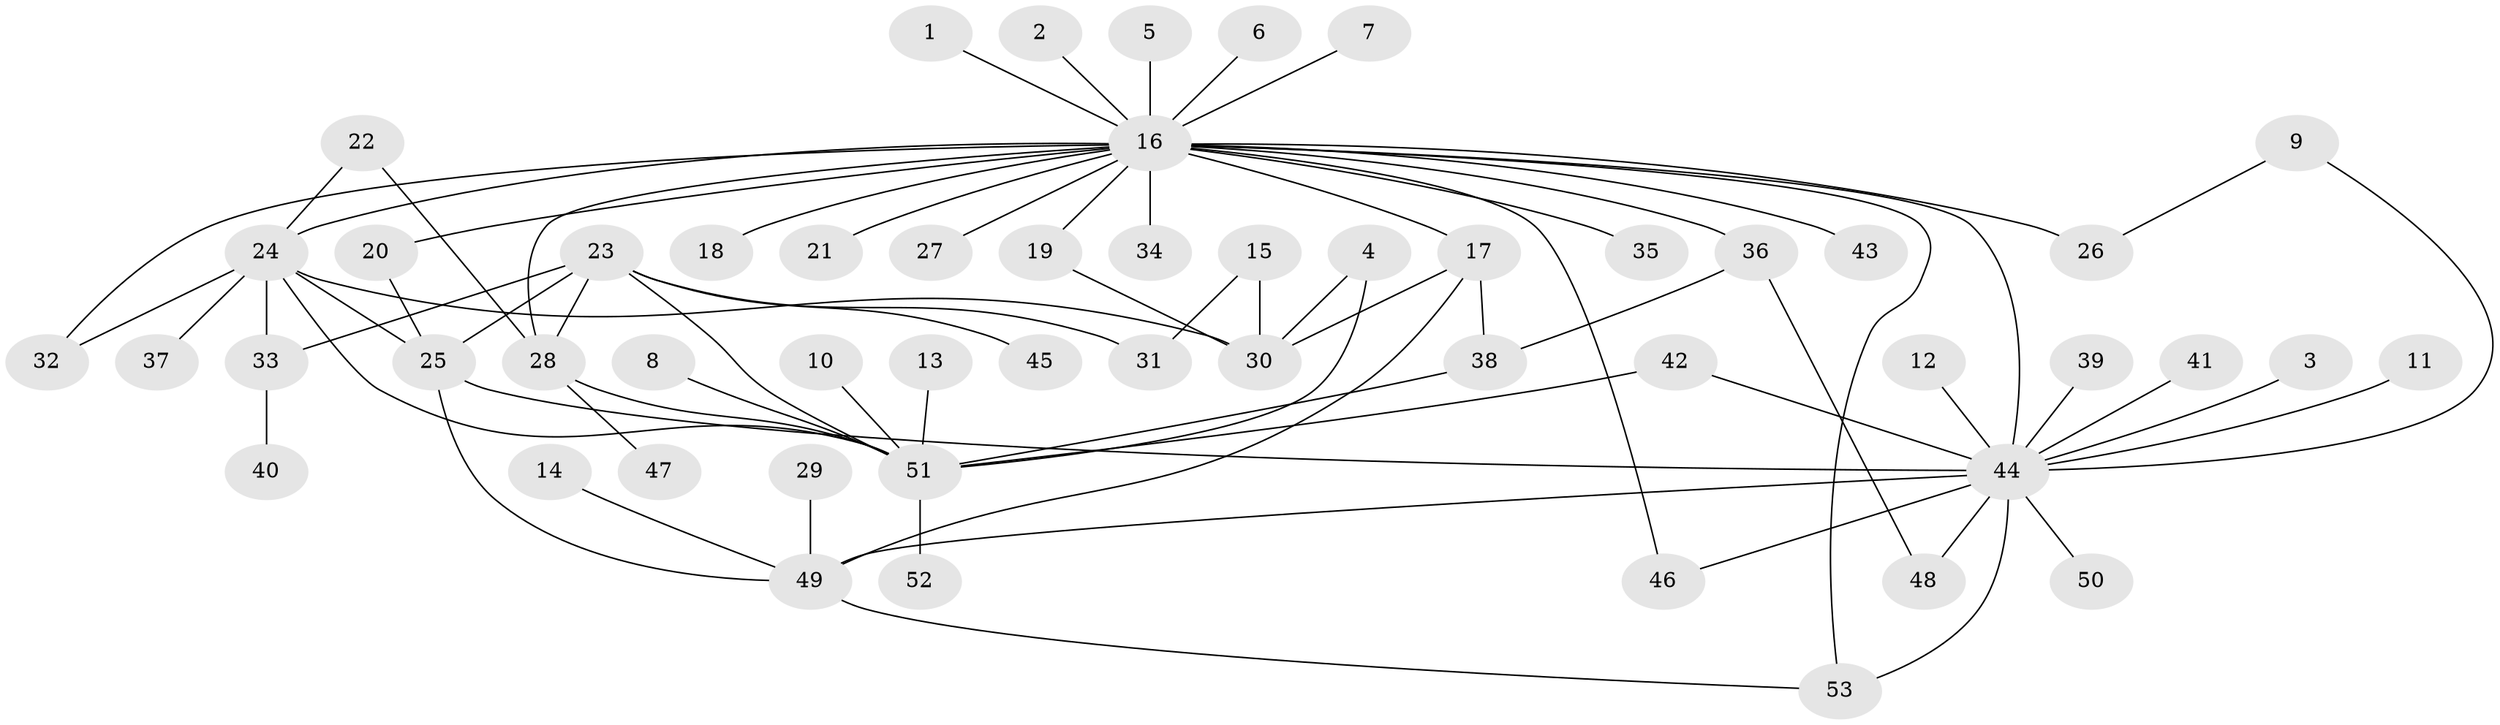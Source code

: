 // original degree distribution, {11: 0.009523809523809525, 28: 0.009523809523809525, 2: 0.21904761904761905, 1: 0.5619047619047619, 17: 0.009523809523809525, 8: 0.009523809523809525, 9: 0.009523809523809525, 4: 0.0380952380952381, 7: 0.01904761904761905, 12: 0.009523809523809525, 6: 0.009523809523809525, 5: 0.01904761904761905, 3: 0.0761904761904762}
// Generated by graph-tools (version 1.1) at 2025/36/03/04/25 23:36:47]
// undirected, 53 vertices, 74 edges
graph export_dot {
  node [color=gray90,style=filled];
  1;
  2;
  3;
  4;
  5;
  6;
  7;
  8;
  9;
  10;
  11;
  12;
  13;
  14;
  15;
  16;
  17;
  18;
  19;
  20;
  21;
  22;
  23;
  24;
  25;
  26;
  27;
  28;
  29;
  30;
  31;
  32;
  33;
  34;
  35;
  36;
  37;
  38;
  39;
  40;
  41;
  42;
  43;
  44;
  45;
  46;
  47;
  48;
  49;
  50;
  51;
  52;
  53;
  1 -- 16 [weight=1.0];
  2 -- 16 [weight=1.0];
  3 -- 44 [weight=1.0];
  4 -- 30 [weight=1.0];
  4 -- 51 [weight=1.0];
  5 -- 16 [weight=1.0];
  6 -- 16 [weight=1.0];
  7 -- 16 [weight=1.0];
  8 -- 51 [weight=1.0];
  9 -- 26 [weight=1.0];
  9 -- 44 [weight=1.0];
  10 -- 51 [weight=1.0];
  11 -- 44 [weight=1.0];
  12 -- 44 [weight=1.0];
  13 -- 51 [weight=1.0];
  14 -- 49 [weight=1.0];
  15 -- 30 [weight=1.0];
  15 -- 31 [weight=1.0];
  16 -- 17 [weight=1.0];
  16 -- 18 [weight=1.0];
  16 -- 19 [weight=1.0];
  16 -- 20 [weight=1.0];
  16 -- 21 [weight=1.0];
  16 -- 24 [weight=1.0];
  16 -- 26 [weight=2.0];
  16 -- 27 [weight=1.0];
  16 -- 28 [weight=2.0];
  16 -- 32 [weight=1.0];
  16 -- 34 [weight=1.0];
  16 -- 35 [weight=1.0];
  16 -- 36 [weight=1.0];
  16 -- 43 [weight=1.0];
  16 -- 44 [weight=1.0];
  16 -- 46 [weight=1.0];
  16 -- 53 [weight=1.0];
  17 -- 30 [weight=1.0];
  17 -- 38 [weight=1.0];
  17 -- 49 [weight=1.0];
  19 -- 30 [weight=1.0];
  20 -- 25 [weight=1.0];
  22 -- 24 [weight=1.0];
  22 -- 28 [weight=1.0];
  23 -- 25 [weight=1.0];
  23 -- 28 [weight=1.0];
  23 -- 31 [weight=1.0];
  23 -- 33 [weight=1.0];
  23 -- 45 [weight=1.0];
  23 -- 51 [weight=1.0];
  24 -- 25 [weight=1.0];
  24 -- 30 [weight=1.0];
  24 -- 32 [weight=1.0];
  24 -- 33 [weight=1.0];
  24 -- 37 [weight=1.0];
  24 -- 51 [weight=1.0];
  25 -- 44 [weight=1.0];
  25 -- 49 [weight=1.0];
  28 -- 47 [weight=1.0];
  28 -- 51 [weight=1.0];
  29 -- 49 [weight=1.0];
  33 -- 40 [weight=1.0];
  36 -- 38 [weight=1.0];
  36 -- 48 [weight=1.0];
  38 -- 51 [weight=1.0];
  39 -- 44 [weight=1.0];
  41 -- 44 [weight=1.0];
  42 -- 44 [weight=1.0];
  42 -- 51 [weight=1.0];
  44 -- 46 [weight=1.0];
  44 -- 48 [weight=1.0];
  44 -- 49 [weight=1.0];
  44 -- 50 [weight=1.0];
  44 -- 53 [weight=1.0];
  49 -- 53 [weight=1.0];
  51 -- 52 [weight=1.0];
}

